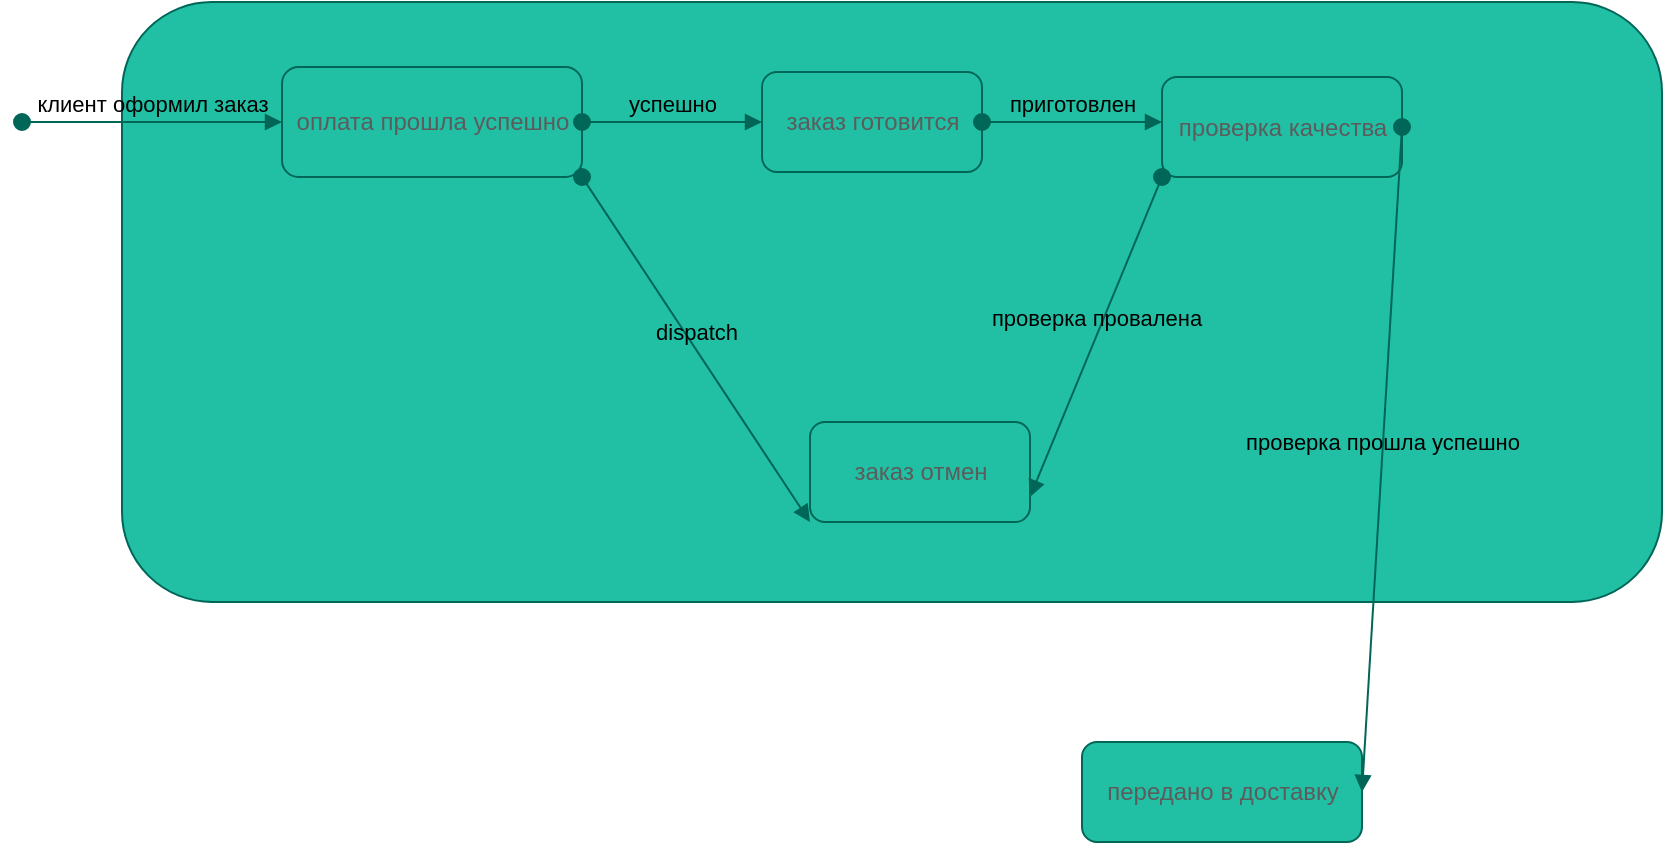 <mxfile version="24.4.7" type="device">
  <diagram id="8pQ7iaooNEZ6ey_fFNbb" name="Страница 1">
    <mxGraphModel dx="1987" dy="785" grid="1" gridSize="10" guides="1" tooltips="1" connect="1" arrows="1" fold="1" page="1" pageScale="1" pageWidth="827" pageHeight="1169" math="0" shadow="0">
      <root>
        <mxCell id="0" />
        <mxCell id="1" parent="0" />
        <mxCell id="f8-CD1j7bn88XoPOhfjM-1" value="" style="rounded=1;whiteSpace=wrap;html=1;labelBackgroundColor=none;fillColor=#21C0A5;strokeColor=#006658;fontColor=#5C5C5C;" parent="1" vertex="1">
          <mxGeometry x="-40" y="160" width="770" height="300" as="geometry" />
        </mxCell>
        <mxCell id="f8-CD1j7bn88XoPOhfjM-7" value="клиент оформил заказ" style="html=1;verticalAlign=bottom;startArrow=oval;startFill=1;endArrow=block;startSize=8;rounded=1;labelBackgroundColor=none;strokeColor=#006658;fontColor=default;" parent="1" target="f8-CD1j7bn88XoPOhfjM-8" edge="1">
          <mxGeometry width="60" relative="1" as="geometry">
            <mxPoint x="-90" y="220" as="sourcePoint" />
            <mxPoint x="220" y="220" as="targetPoint" />
            <Array as="points" />
          </mxGeometry>
        </mxCell>
        <mxCell id="f8-CD1j7bn88XoPOhfjM-8" value="оплата прошла успешно" style="html=1;rounded=1;labelBackgroundColor=none;fillColor=#21C0A5;strokeColor=#006658;fontColor=#5C5C5C;" parent="1" vertex="1">
          <mxGeometry x="40" y="192.5" width="150" height="55" as="geometry" />
        </mxCell>
        <mxCell id="f8-CD1j7bn88XoPOhfjM-10" value="заказ отмен" style="html=1;rounded=1;labelBackgroundColor=none;fillColor=#21C0A5;strokeColor=#006658;fontColor=#5C5C5C;" parent="1" vertex="1">
          <mxGeometry x="304" y="370" width="110" height="50" as="geometry" />
        </mxCell>
        <mxCell id="f8-CD1j7bn88XoPOhfjM-11" value="проверка качества" style="html=1;rounded=1;labelBackgroundColor=none;fillColor=#21C0A5;strokeColor=#006658;fontColor=#5C5C5C;" parent="1" vertex="1">
          <mxGeometry x="480" y="197.5" width="120" height="50" as="geometry" />
        </mxCell>
        <mxCell id="f8-CD1j7bn88XoPOhfjM-12" value="проверка провалена" style="html=1;verticalAlign=bottom;startArrow=oval;startFill=1;endArrow=block;startSize=8;rounded=1;entryX=1;entryY=0.75;entryDx=0;entryDy=0;exitX=0;exitY=1;exitDx=0;exitDy=0;labelBackgroundColor=none;strokeColor=#006658;fontColor=default;" parent="1" source="f8-CD1j7bn88XoPOhfjM-11" target="f8-CD1j7bn88XoPOhfjM-10" edge="1">
          <mxGeometry width="60" relative="1" as="geometry">
            <mxPoint x="380" y="350" as="sourcePoint" />
            <mxPoint x="440" y="350" as="targetPoint" />
          </mxGeometry>
        </mxCell>
        <mxCell id="f8-CD1j7bn88XoPOhfjM-14" value="передано в доставку" style="html=1;rounded=1;labelBackgroundColor=none;fillColor=#21C0A5;strokeColor=#006658;fontColor=#5C5C5C;" parent="1" vertex="1">
          <mxGeometry x="440" y="530" width="140" height="50" as="geometry" />
        </mxCell>
        <mxCell id="f8-CD1j7bn88XoPOhfjM-15" value="проверка прошла успешно" style="html=1;verticalAlign=bottom;startArrow=oval;startFill=1;endArrow=block;startSize=8;rounded=1;exitX=1;exitY=0.5;exitDx=0;exitDy=0;entryX=1;entryY=0.5;entryDx=0;entryDy=0;labelBackgroundColor=none;strokeColor=#006658;fontColor=default;" parent="1" source="f8-CD1j7bn88XoPOhfjM-11" target="f8-CD1j7bn88XoPOhfjM-14" edge="1">
          <mxGeometry width="60" relative="1" as="geometry">
            <mxPoint x="380" y="350" as="sourcePoint" />
            <mxPoint x="440" y="350" as="targetPoint" />
          </mxGeometry>
        </mxCell>
        <mxCell id="f8-CD1j7bn88XoPOhfjM-16" value="заказ готовится" style="html=1;rounded=1;labelBackgroundColor=none;fillColor=#21C0A5;strokeColor=#006658;fontColor=#5C5C5C;" parent="1" vertex="1">
          <mxGeometry x="280" y="195" width="110" height="50" as="geometry" />
        </mxCell>
        <mxCell id="f8-CD1j7bn88XoPOhfjM-17" style="edgeStyle=orthogonalEdgeStyle;rounded=1;orthogonalLoop=1;jettySize=auto;html=1;exitX=0.5;exitY=1;exitDx=0;exitDy=0;labelBackgroundColor=none;strokeColor=#006658;fontColor=default;" parent="1" source="f8-CD1j7bn88XoPOhfjM-1" target="f8-CD1j7bn88XoPOhfjM-1" edge="1">
          <mxGeometry relative="1" as="geometry" />
        </mxCell>
        <mxCell id="f8-CD1j7bn88XoPOhfjM-18" value="успешно" style="html=1;verticalAlign=bottom;startArrow=oval;startFill=1;endArrow=block;startSize=8;rounded=1;exitX=1;exitY=0.5;exitDx=0;exitDy=0;entryX=0;entryY=0.5;entryDx=0;entryDy=0;labelBackgroundColor=none;strokeColor=#006658;fontColor=default;" parent="1" source="f8-CD1j7bn88XoPOhfjM-8" target="f8-CD1j7bn88XoPOhfjM-16" edge="1">
          <mxGeometry width="60" relative="1" as="geometry">
            <mxPoint x="380" y="350" as="sourcePoint" />
            <mxPoint x="440" y="350" as="targetPoint" />
          </mxGeometry>
        </mxCell>
        <mxCell id="f8-CD1j7bn88XoPOhfjM-19" value="приготовлен" style="html=1;verticalAlign=bottom;startArrow=oval;startFill=1;endArrow=block;startSize=8;rounded=1;exitX=1;exitY=0.5;exitDx=0;exitDy=0;labelBackgroundColor=none;strokeColor=#006658;fontColor=default;" parent="1" source="f8-CD1j7bn88XoPOhfjM-16" edge="1">
          <mxGeometry width="60" relative="1" as="geometry">
            <mxPoint x="380" y="350" as="sourcePoint" />
            <mxPoint x="480" y="220" as="targetPoint" />
          </mxGeometry>
        </mxCell>
        <mxCell id="f8-CD1j7bn88XoPOhfjM-20" value="dispatch" style="html=1;verticalAlign=bottom;startArrow=oval;startFill=1;endArrow=block;startSize=8;rounded=1;exitX=1;exitY=1;exitDx=0;exitDy=0;entryX=0;entryY=1;entryDx=0;entryDy=0;labelBackgroundColor=none;strokeColor=#006658;fontColor=default;" parent="1" source="f8-CD1j7bn88XoPOhfjM-8" target="f8-CD1j7bn88XoPOhfjM-10" edge="1">
          <mxGeometry width="60" relative="1" as="geometry">
            <mxPoint x="380" y="350" as="sourcePoint" />
            <mxPoint x="440" y="350" as="targetPoint" />
          </mxGeometry>
        </mxCell>
      </root>
    </mxGraphModel>
  </diagram>
</mxfile>
